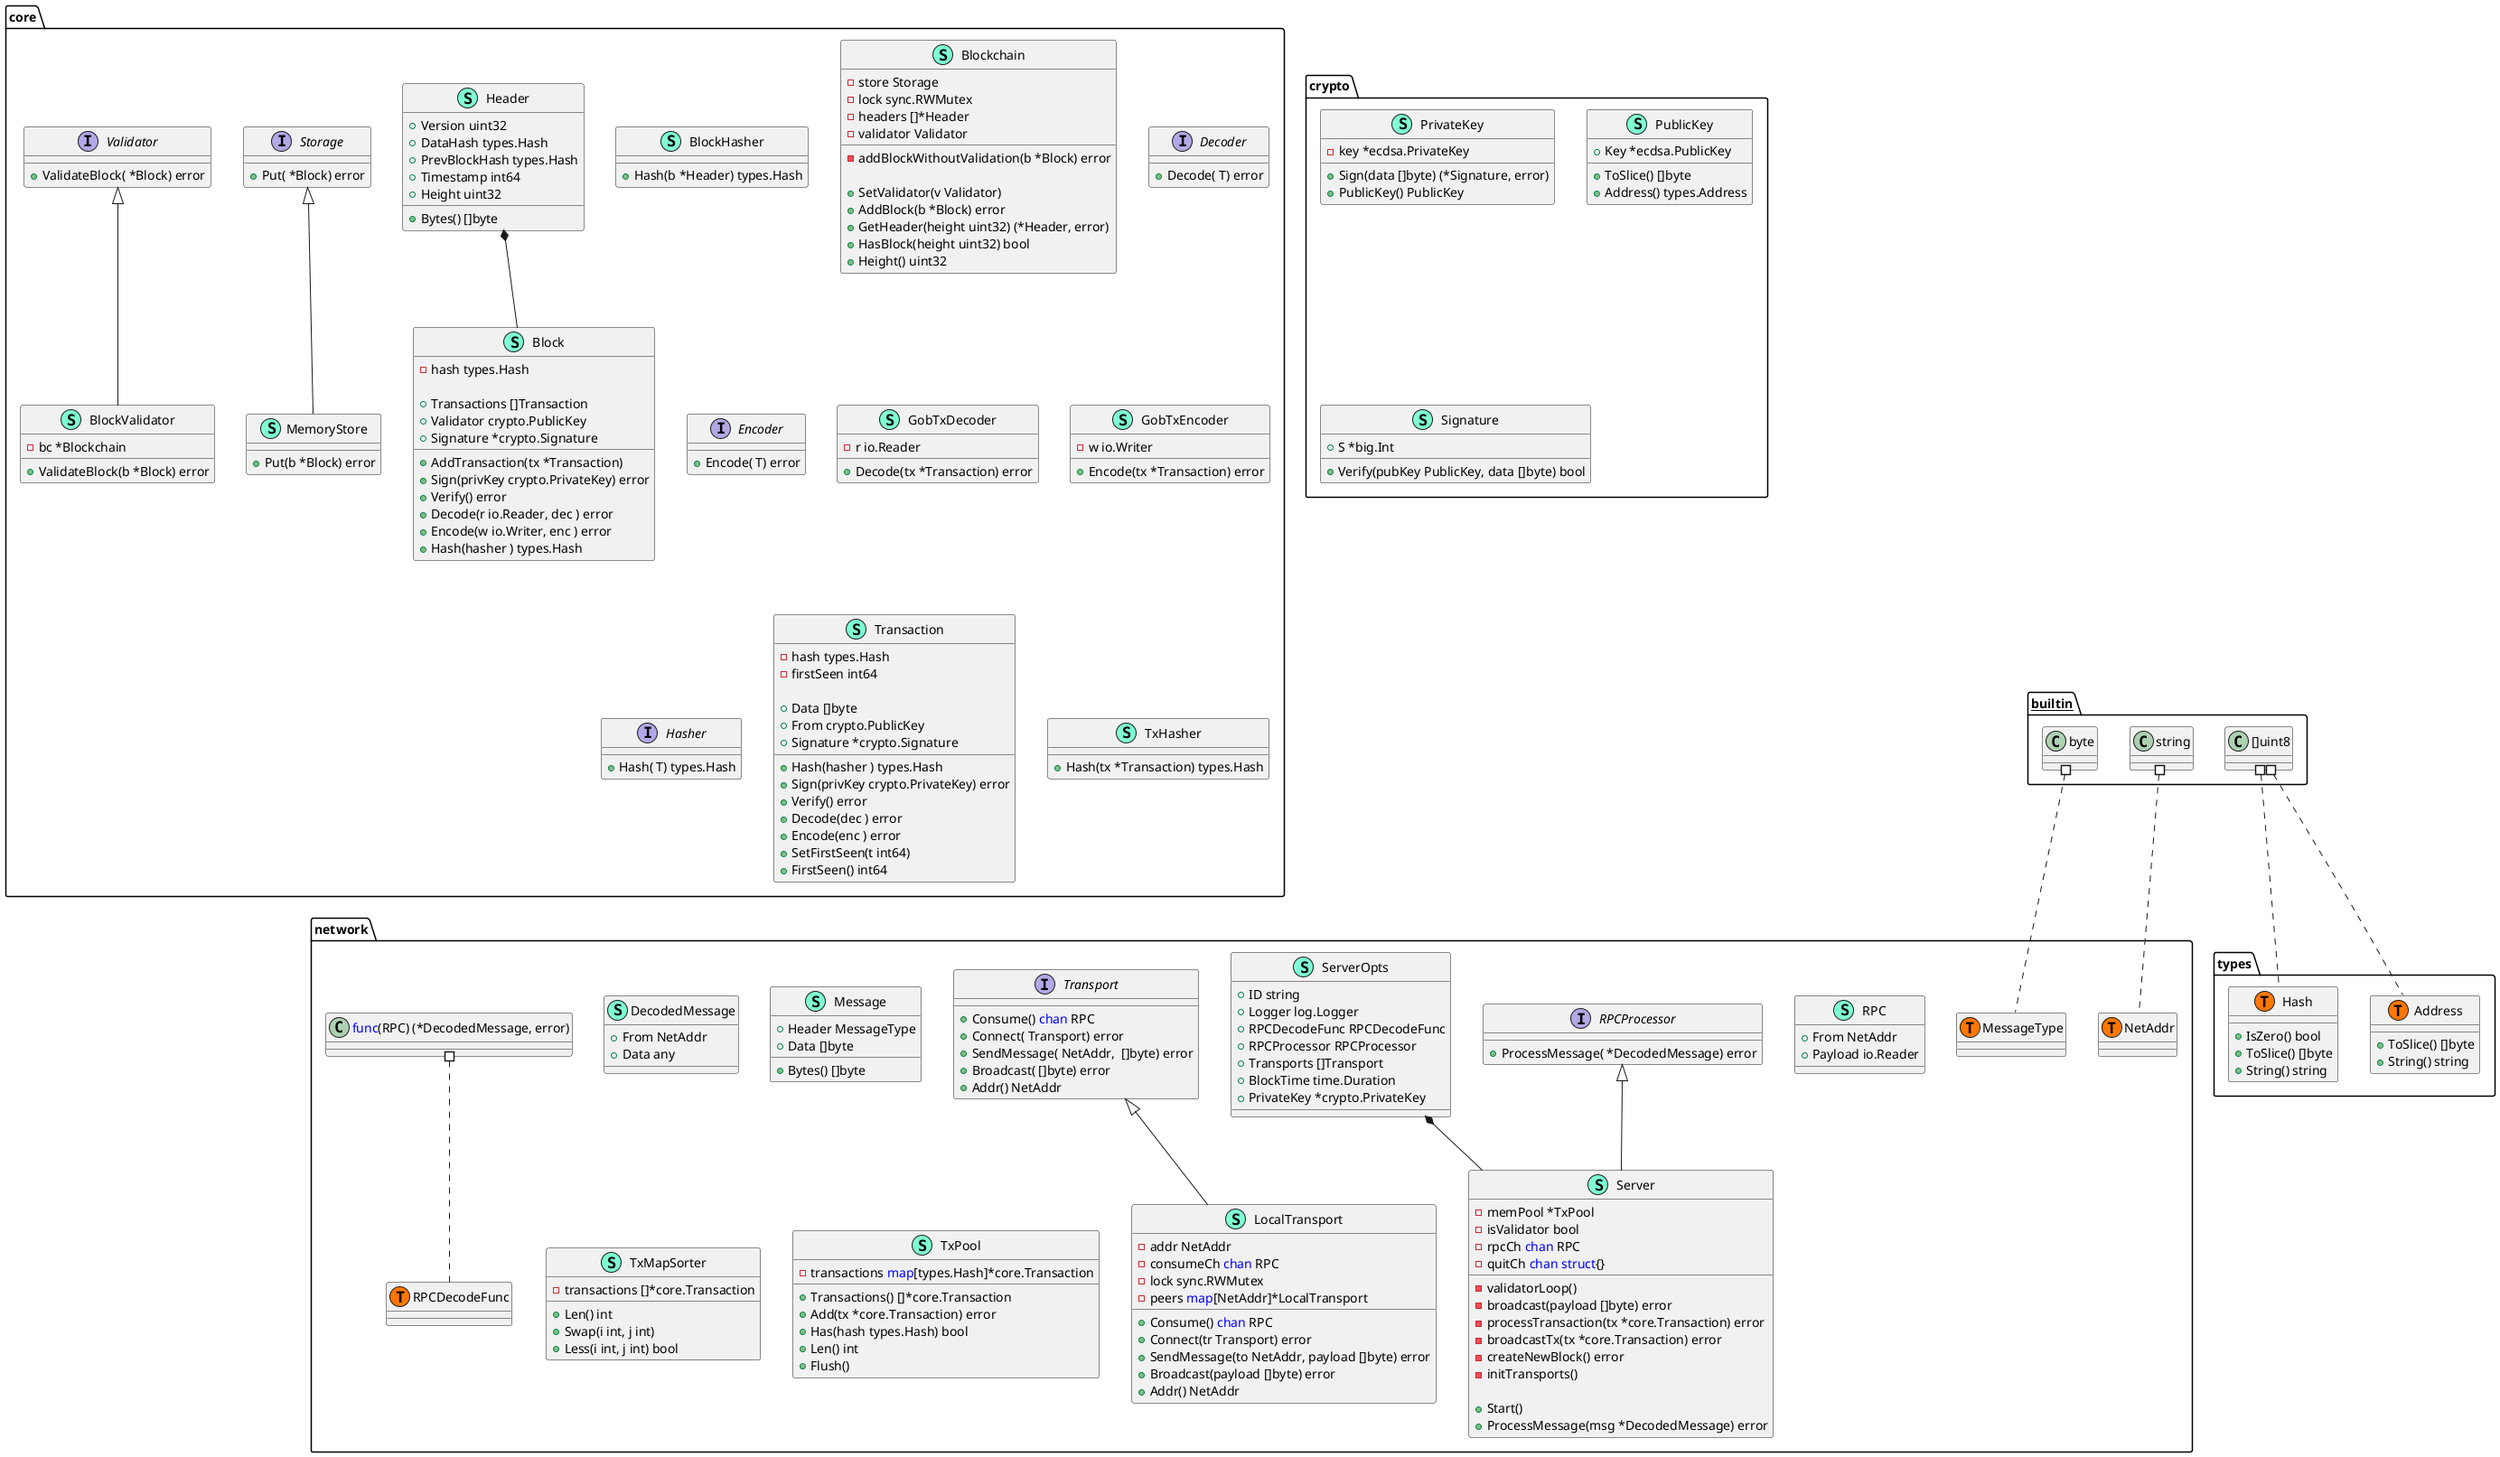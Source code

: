 @startuml c4
namespace core {
    class Block << (S,Aquamarine) >> {
        - hash types.Hash

        + Transactions []Transaction
        + Validator crypto.PublicKey
        + Signature *crypto.Signature

        + AddTransaction(tx *Transaction) 
        + Sign(privKey crypto.PrivateKey) error
        + Verify() error
        + Decode(r io.Reader, dec ) error
        + Encode(w io.Writer, enc ) error
        + Hash(hasher ) types.Hash

    }
    class BlockHasher << (S,Aquamarine) >> {
        + Hash(b *Header) types.Hash

    }
    class BlockValidator << (S,Aquamarine) >> {
        - bc *Blockchain

        + ValidateBlock(b *Block) error

    }
    class Blockchain << (S,Aquamarine) >> {
        - store Storage
        - lock sync.RWMutex
        - headers []*Header
        - validator Validator

        - addBlockWithoutValidation(b *Block) error

        + SetValidator(v Validator) 
        + AddBlock(b *Block) error
        + GetHeader(height uint32) (*Header, error)
        + HasBlock(height uint32) bool
        + Height() uint32

    }
    interface Decoder  {
        + Decode( T) error

    }
    interface Encoder  {
        + Encode( T) error

    }
    class GobTxDecoder << (S,Aquamarine) >> {
        - r io.Reader

        + Decode(tx *Transaction) error

    }
    class GobTxEncoder << (S,Aquamarine) >> {
        - w io.Writer

        + Encode(tx *Transaction) error

    }
    interface Hasher  {
        + Hash( T) types.Hash

    }
    class Header << (S,Aquamarine) >> {
        + Version uint32
        + DataHash types.Hash
        + PrevBlockHash types.Hash
        + Timestamp int64
        + Height uint32

        + Bytes() []byte

    }
    class MemoryStore << (S,Aquamarine) >> {
        + Put(b *Block) error

    }
    interface Storage  {
        + Put( *Block) error

    }
    class Transaction << (S,Aquamarine) >> {
        - hash types.Hash
        - firstSeen int64

        + Data []byte
        + From crypto.PublicKey
        + Signature *crypto.Signature

        + Hash(hasher ) types.Hash
        + Sign(privKey crypto.PrivateKey) error
        + Verify() error
        + Decode(dec ) error
        + Encode(enc ) error
        + SetFirstSeen(t int64) 
        + FirstSeen() int64

    }
    class TxHasher << (S,Aquamarine) >> {
        + Hash(tx *Transaction) types.Hash

    }
    interface Validator  {
        + ValidateBlock( *Block) error

    }
}
"core.Header" *-- "core.Block"

"core.Validator" <|-- "core.BlockValidator"
"core.Storage" <|-- "core.MemoryStore"

namespace crypto {
    class PrivateKey << (S,Aquamarine) >> {
        - key *ecdsa.PrivateKey

        + Sign(data []byte) (*Signature, error)
        + PublicKey() PublicKey

    }
    class PublicKey << (S,Aquamarine) >> {
        + Key *ecdsa.PublicKey

        + ToSlice() []byte
        + Address() types.Address

    }
    class Signature << (S,Aquamarine) >> {
        + S *big.Int

        + Verify(pubKey PublicKey, data []byte) bool

    }
}


namespace network {
    class DecodedMessage << (S,Aquamarine) >> {
        + From NetAddr
        + Data any

    }
    class LocalTransport << (S,Aquamarine) >> {
        - addr NetAddr
        - consumeCh <font color=blue>chan</font> RPC
        - lock sync.RWMutex
        - peers <font color=blue>map</font>[NetAddr]*LocalTransport

        + Consume() <font color=blue>chan</font> RPC
        + Connect(tr Transport) error
        + SendMessage(to NetAddr, payload []byte) error
        + Broadcast(payload []byte) error
        + Addr() NetAddr

    }
    class Message << (S,Aquamarine) >> {
        + Header MessageType
        + Data []byte

        + Bytes() []byte

    }
    class RPC << (S,Aquamarine) >> {
        + From NetAddr
        + Payload io.Reader

    }
    interface RPCProcessor  {
        + ProcessMessage( *DecodedMessage) error

    }
    class Server << (S,Aquamarine) >> {
        - memPool *TxPool
        - isValidator bool
        - rpcCh <font color=blue>chan</font> RPC
        - quitCh <font color=blue>chan</font> <font color=blue>struct</font>{}

        - validatorLoop() 
        - broadcast(payload []byte) error
        - processTransaction(tx *core.Transaction) error
        - broadcastTx(tx *core.Transaction) error
        - createNewBlock() error
        - initTransports() 

        + Start() 
        + ProcessMessage(msg *DecodedMessage) error

    }
    class ServerOpts << (S,Aquamarine) >> {
        + ID string
        + Logger log.Logger
        + RPCDecodeFunc RPCDecodeFunc
        + RPCProcessor RPCProcessor
        + Transports []Transport
        + BlockTime time.Duration
        + PrivateKey *crypto.PrivateKey

    }
    interface Transport  {
        + Consume() <font color=blue>chan</font> RPC
        + Connect( Transport) error
        + SendMessage( NetAddr,  []byte) error
        + Broadcast( []byte) error
        + Addr() NetAddr

    }
    class TxMapSorter << (S,Aquamarine) >> {
        - transactions []*core.Transaction

        + Len() int
        + Swap(i int, j int) 
        + Less(i int, j int) bool

    }
    class TxPool << (S,Aquamarine) >> {
        - transactions <font color=blue>map</font>[types.Hash]*core.Transaction

        + Transactions() []*core.Transaction
        + Add(tx *core.Transaction) error
        + Has(hash types.Hash) bool
        + Len() int
        + Flush() 

    }
    class network.MessageType << (T, #FF7700) >>  {
    }
    class network.NetAddr << (T, #FF7700) >>  {
    }
    class network.RPCDecodeFunc << (T, #FF7700) >>  {
    }
}
"network.ServerOpts" *-- "network.Server"

"network.Transport" <|-- "network.LocalTransport"
"network.RPCProcessor" <|-- "network.Server"

namespace types {
    class Address << (S,Aquamarine) >> {
        + ToSlice() []byte
        + String() string

    }
    class Hash << (S,Aquamarine) >> {
        + IsZero() bool
        + ToSlice() []byte
        + String() string

    }
    class types.Address << (T, #FF7700) >>  {
    }
    class types.Hash << (T, #FF7700) >>  {
    }
}


"__builtin__.[]uint8" #.. "types.Address"
"__builtin__.[]uint8" #.. "types.Hash"
"__builtin__.byte" #.. "network.MessageType"
"__builtin__.string" #.. "network.NetAddr"
"network.<font color=blue>func</font>(RPC) (*DecodedMessage, error)" #.. "network.RPCDecodeFunc"
@enduml
